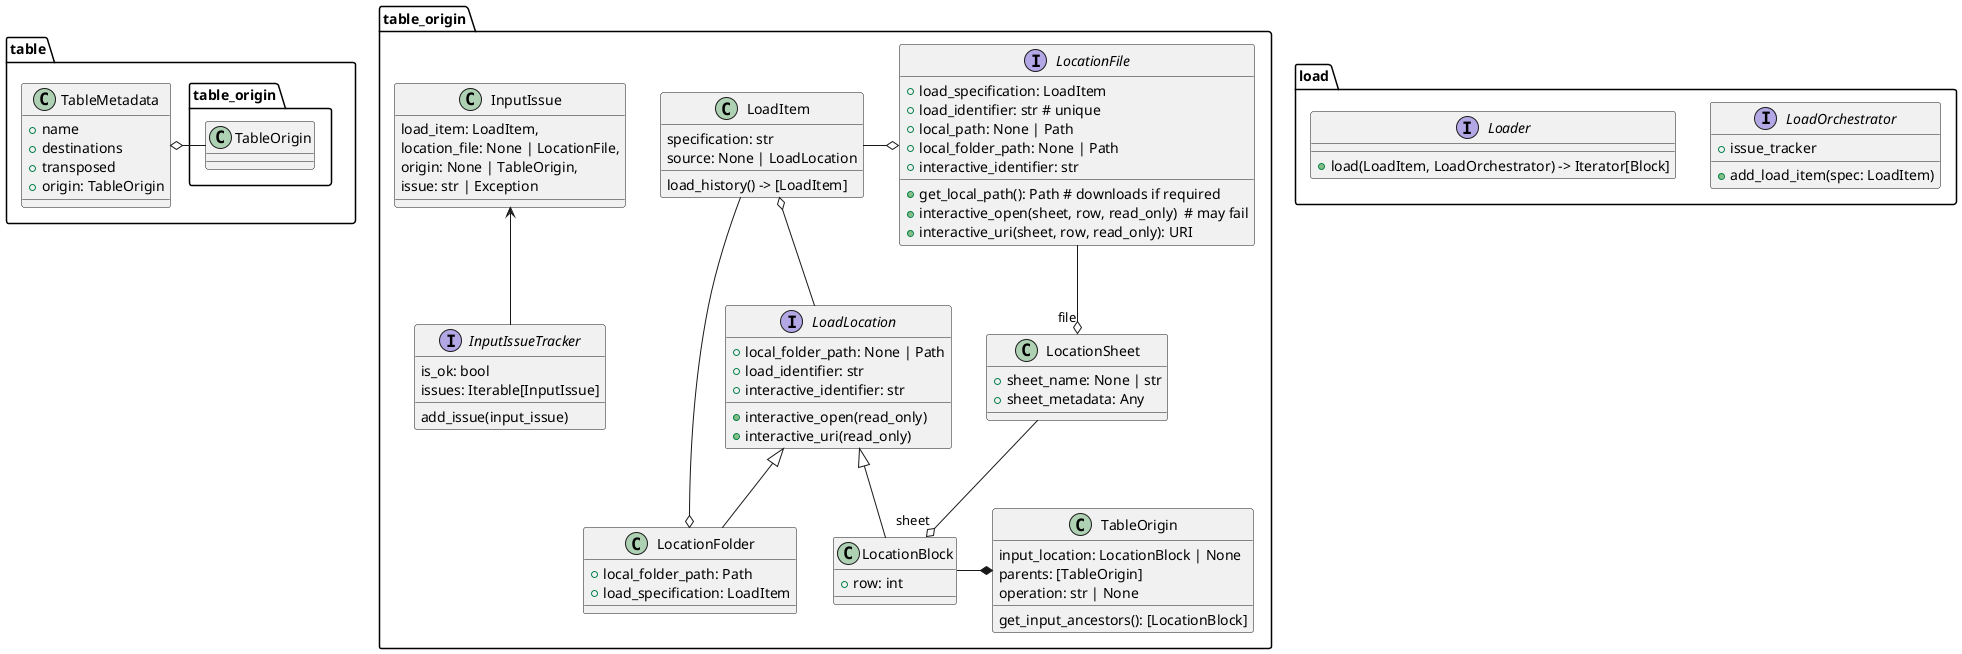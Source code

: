     def resolve(specificaton: str, orchestrator: Orchestrator, included_from: Optional[Location])
     	   # spec may not be unique: it can be relative to included_from
          if identifier is folder:
               for file in folder.glob(pattern):
                   orchestrator.add_source(file, identifier->location)
          else:
          	file_metadata, generator = handlers[identifier->protocol].read(identifier)

@startuml Table Origin

namespace load {
    interface LoadOrchestrator {
        + add_load_item(spec: LoadItem)
        + issue_tracker
    }

    interface Loader {
        + load(LoadItem, LoadOrchestrator) -> Iterator[Block]
    }
}

namespace table {
    class TableMetadata {
        + name
        + destinations
        + transposed
        + origin: TableOrigin

    }
    table_origin.TableOrigin -o TableMetadata
}

namespace table_origin {
    class LoadItem  {
        specification: str
        source: None | LoadLocation
        load_history() -> [LoadItem]
    }

    class LocationFolder {
        + local_folder_path: Path
        + load_specification: LoadItem
    }

    LoadItem o-- LoadLocation
    LoadLocation <|-- LocationBlock
    LoadLocation <|-- LocationFolder

    LoadItem --o LocationFolder

    interface LoadLocation {
        + local_folder_path: None | Path
        + load_identifier: str
        + interactive_open(read_only)
        + interactive_uri(read_only)
        + interactive_identifier: str
    }

    interface LocationFile {
        + load_specification: LoadItem 
        + load_identifier: str # unique
        + local_path: None | Path
        + local_folder_path: None | Path
        + get_local_path(): Path # downloads if required
        + interactive_open(sheet, row, read_only)  # may fail
        + interactive_uri(sheet, row, read_only): URI
        + interactive_identifier: str 
    }

    LoadItem  -o LocationFile

    class LocationSheet {
    + sheet_name: None | str
    + sheet_metadata: Any
    }

    LocationFile --o "file" LocationSheet

    class LocationBlock {
    + row: int
    }

    LocationSheet --o "sheet" LocationBlock


    class TableOrigin {
        input_location: LocationBlock | None
        parents: [TableOrigin]
        operation: str | None
        get_input_ancestors(): [LocationBlock]
    }

    LocationBlock -* TableOrigin

    class InputIssue {
        load_item: LoadItem,
        location_file: None | LocationFile,
        origin: None | TableOrigin,
        issue: str | Exception
    }

    interface InputIssueTracker {
        add_issue(input_issue)
        is_ok: bool
        issues: Iterable[InputIssue]
    }

    InputIssue <-- InputIssueTracker
}

@enduml
